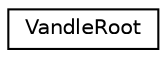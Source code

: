 digraph "Graphical Class Hierarchy"
{
  edge [fontname="Helvetica",fontsize="10",labelfontname="Helvetica",labelfontsize="10"];
  node [fontname="Helvetica",fontsize="10",shape=record];
  rankdir="LR";
  Node1 [label="VandleRoot",height=0.2,width=0.4,color="black", fillcolor="white", style="filled",URL="$dc/dd2/struct_vandle_root.html"];
}
